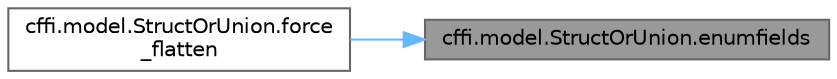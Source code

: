 digraph "cffi.model.StructOrUnion.enumfields"
{
 // LATEX_PDF_SIZE
  bgcolor="transparent";
  edge [fontname=Helvetica,fontsize=10,labelfontname=Helvetica,labelfontsize=10];
  node [fontname=Helvetica,fontsize=10,shape=box,height=0.2,width=0.4];
  rankdir="RL";
  Node1 [id="Node000001",label="cffi.model.StructOrUnion.enumfields",height=0.2,width=0.4,color="gray40", fillcolor="grey60", style="filled", fontcolor="black",tooltip=" "];
  Node1 -> Node2 [id="edge1_Node000001_Node000002",dir="back",color="steelblue1",style="solid",tooltip=" "];
  Node2 [id="Node000002",label="cffi.model.StructOrUnion.force\l_flatten",height=0.2,width=0.4,color="grey40", fillcolor="white", style="filled",URL="$classcffi_1_1model_1_1_struct_or_union.html#a47a1633c0bf0491ab3f36bc7eebf9f0b",tooltip=" "];
}
